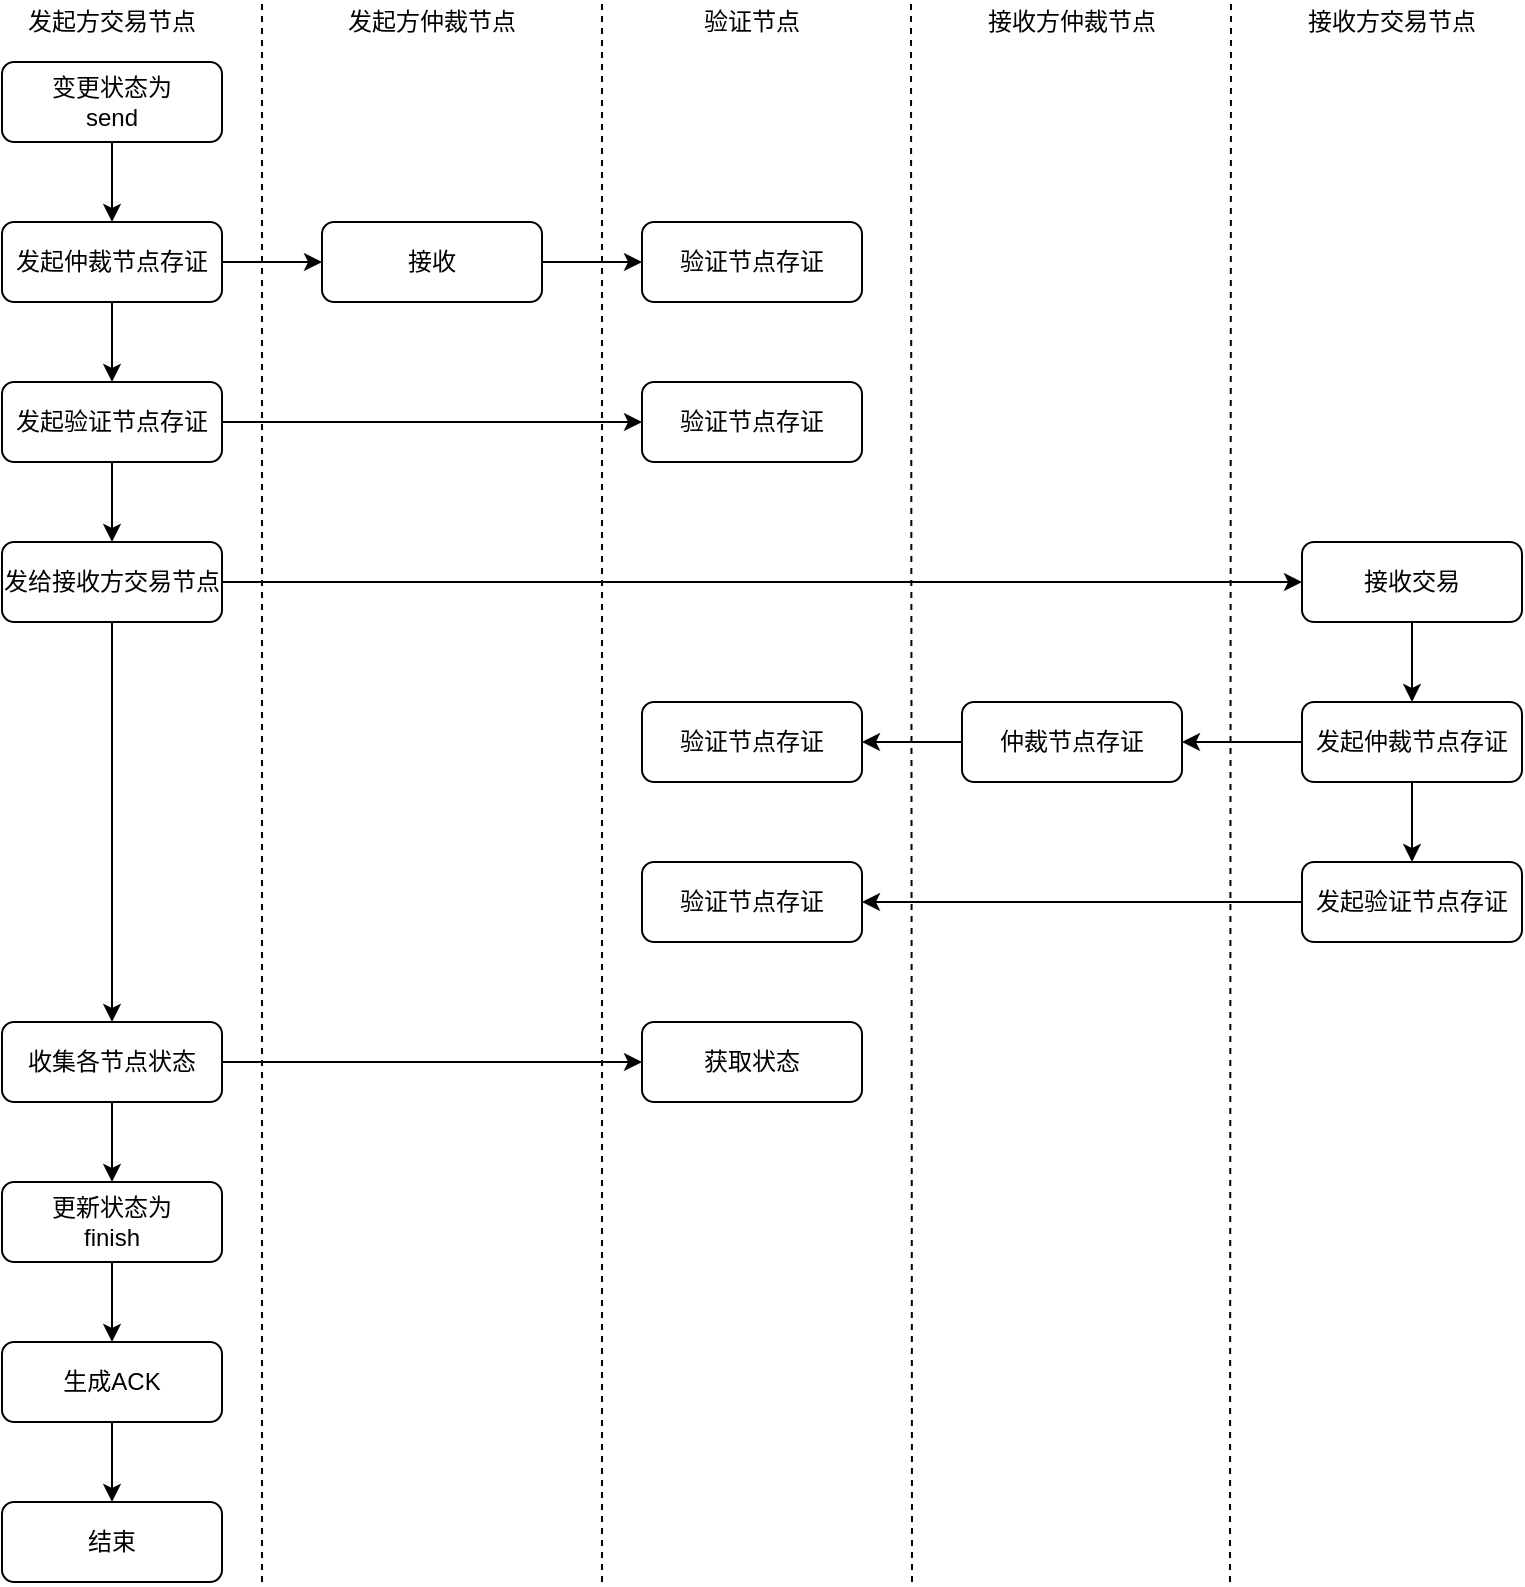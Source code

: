 <mxfile version="14.9.5" type="github">
  <diagram id="1faZD8WGENGasxZAvqAO" name="第 1 页">
    <mxGraphModel dx="1422" dy="794" grid="1" gridSize="10" guides="1" tooltips="1" connect="1" arrows="1" fold="1" page="1" pageScale="1" pageWidth="827" pageHeight="1169" math="0" shadow="0">
      <root>
        <mxCell id="0" />
        <mxCell id="1" parent="0" />
        <mxCell id="pw73F6XlvNSdIctJPHta-2" value="发起方交易节点" style="text;html=1;strokeColor=none;fillColor=none;align=center;verticalAlign=middle;whiteSpace=wrap;rounded=0;" vertex="1" parent="1">
          <mxGeometry x="40" y="50" width="110" height="20" as="geometry" />
        </mxCell>
        <mxCell id="pw73F6XlvNSdIctJPHta-3" value="发起方仲裁节点" style="text;html=1;strokeColor=none;fillColor=none;align=center;verticalAlign=middle;whiteSpace=wrap;rounded=0;" vertex="1" parent="1">
          <mxGeometry x="200" y="50" width="110" height="20" as="geometry" />
        </mxCell>
        <mxCell id="pw73F6XlvNSdIctJPHta-4" value="验证节点" style="text;html=1;strokeColor=none;fillColor=none;align=center;verticalAlign=middle;whiteSpace=wrap;rounded=0;" vertex="1" parent="1">
          <mxGeometry x="360" y="50" width="110" height="20" as="geometry" />
        </mxCell>
        <mxCell id="pw73F6XlvNSdIctJPHta-5" value="接收方仲裁节点" style="text;html=1;strokeColor=none;fillColor=none;align=center;verticalAlign=middle;whiteSpace=wrap;rounded=0;" vertex="1" parent="1">
          <mxGeometry x="520" y="50" width="110" height="20" as="geometry" />
        </mxCell>
        <mxCell id="pw73F6XlvNSdIctJPHta-6" value="接收方交易节点" style="text;html=1;strokeColor=none;fillColor=none;align=center;verticalAlign=middle;whiteSpace=wrap;rounded=0;" vertex="1" parent="1">
          <mxGeometry x="680" y="50" width="110" height="20" as="geometry" />
        </mxCell>
        <mxCell id="pw73F6XlvNSdIctJPHta-7" value="" style="endArrow=none;dashed=1;html=1;" edge="1" parent="1">
          <mxGeometry width="50" height="50" relative="1" as="geometry">
            <mxPoint x="170" y="840" as="sourcePoint" />
            <mxPoint x="170" y="50" as="targetPoint" />
          </mxGeometry>
        </mxCell>
        <mxCell id="pw73F6XlvNSdIctJPHta-8" value="" style="endArrow=none;dashed=1;html=1;" edge="1" parent="1">
          <mxGeometry width="50" height="50" relative="1" as="geometry">
            <mxPoint x="340" y="840" as="sourcePoint" />
            <mxPoint x="340" y="50" as="targetPoint" />
          </mxGeometry>
        </mxCell>
        <mxCell id="pw73F6XlvNSdIctJPHta-9" value="" style="endArrow=none;dashed=1;html=1;" edge="1" parent="1">
          <mxGeometry width="50" height="50" relative="1" as="geometry">
            <mxPoint x="495" y="840" as="sourcePoint" />
            <mxPoint x="494.5" y="50" as="targetPoint" />
          </mxGeometry>
        </mxCell>
        <mxCell id="pw73F6XlvNSdIctJPHta-10" value="" style="endArrow=none;dashed=1;html=1;" edge="1" parent="1">
          <mxGeometry width="50" height="50" relative="1" as="geometry">
            <mxPoint x="654" y="840" as="sourcePoint" />
            <mxPoint x="654.5" y="50" as="targetPoint" />
          </mxGeometry>
        </mxCell>
        <mxCell id="pw73F6XlvNSdIctJPHta-13" style="edgeStyle=orthogonalEdgeStyle;rounded=0;orthogonalLoop=1;jettySize=auto;html=1;exitX=1;exitY=0.5;exitDx=0;exitDy=0;" edge="1" parent="1" source="pw73F6XlvNSdIctJPHta-11" target="pw73F6XlvNSdIctJPHta-12">
          <mxGeometry relative="1" as="geometry" />
        </mxCell>
        <mxCell id="pw73F6XlvNSdIctJPHta-16" style="edgeStyle=orthogonalEdgeStyle;rounded=0;orthogonalLoop=1;jettySize=auto;html=1;exitX=0.5;exitY=1;exitDx=0;exitDy=0;" edge="1" parent="1" source="pw73F6XlvNSdIctJPHta-11" target="pw73F6XlvNSdIctJPHta-15">
          <mxGeometry relative="1" as="geometry" />
        </mxCell>
        <mxCell id="pw73F6XlvNSdIctJPHta-11" value="发起仲裁节点存证" style="rounded=1;whiteSpace=wrap;html=1;" vertex="1" parent="1">
          <mxGeometry x="40" y="160" width="110" height="40" as="geometry" />
        </mxCell>
        <mxCell id="pw73F6XlvNSdIctJPHta-47" style="edgeStyle=orthogonalEdgeStyle;rounded=0;orthogonalLoop=1;jettySize=auto;html=1;exitX=1;exitY=0.5;exitDx=0;exitDy=0;" edge="1" parent="1" source="pw73F6XlvNSdIctJPHta-12" target="pw73F6XlvNSdIctJPHta-46">
          <mxGeometry relative="1" as="geometry" />
        </mxCell>
        <mxCell id="pw73F6XlvNSdIctJPHta-12" value="接收" style="rounded=1;whiteSpace=wrap;html=1;" vertex="1" parent="1">
          <mxGeometry x="200" y="160" width="110" height="40" as="geometry" />
        </mxCell>
        <mxCell id="pw73F6XlvNSdIctJPHta-18" style="edgeStyle=orthogonalEdgeStyle;rounded=0;orthogonalLoop=1;jettySize=auto;html=1;exitX=1;exitY=0.5;exitDx=0;exitDy=0;" edge="1" parent="1" source="pw73F6XlvNSdIctJPHta-15" target="pw73F6XlvNSdIctJPHta-17">
          <mxGeometry relative="1" as="geometry" />
        </mxCell>
        <mxCell id="pw73F6XlvNSdIctJPHta-21" style="edgeStyle=orthogonalEdgeStyle;rounded=0;orthogonalLoop=1;jettySize=auto;html=1;exitX=0.5;exitY=1;exitDx=0;exitDy=0;" edge="1" parent="1" source="pw73F6XlvNSdIctJPHta-15" target="pw73F6XlvNSdIctJPHta-20">
          <mxGeometry relative="1" as="geometry" />
        </mxCell>
        <mxCell id="pw73F6XlvNSdIctJPHta-15" value="发起验证节点存证" style="rounded=1;whiteSpace=wrap;html=1;" vertex="1" parent="1">
          <mxGeometry x="40" y="240" width="110" height="40" as="geometry" />
        </mxCell>
        <mxCell id="pw73F6XlvNSdIctJPHta-17" value="验证节点存证" style="rounded=1;whiteSpace=wrap;html=1;" vertex="1" parent="1">
          <mxGeometry x="360" y="240" width="110" height="40" as="geometry" />
        </mxCell>
        <mxCell id="pw73F6XlvNSdIctJPHta-23" style="edgeStyle=orthogonalEdgeStyle;rounded=0;orthogonalLoop=1;jettySize=auto;html=1;exitX=1;exitY=0.5;exitDx=0;exitDy=0;" edge="1" parent="1" source="pw73F6XlvNSdIctJPHta-20" target="pw73F6XlvNSdIctJPHta-22">
          <mxGeometry relative="1" as="geometry" />
        </mxCell>
        <mxCell id="pw73F6XlvNSdIctJPHta-20" value="发给接收方交易节点" style="rounded=1;whiteSpace=wrap;html=1;" vertex="1" parent="1">
          <mxGeometry x="40" y="320" width="110" height="40" as="geometry" />
        </mxCell>
        <mxCell id="pw73F6XlvNSdIctJPHta-25" style="edgeStyle=orthogonalEdgeStyle;rounded=0;orthogonalLoop=1;jettySize=auto;html=1;exitX=0.5;exitY=1;exitDx=0;exitDy=0;" edge="1" parent="1" source="pw73F6XlvNSdIctJPHta-22" target="pw73F6XlvNSdIctJPHta-24">
          <mxGeometry relative="1" as="geometry" />
        </mxCell>
        <mxCell id="pw73F6XlvNSdIctJPHta-22" value="接收交易" style="rounded=1;whiteSpace=wrap;html=1;" vertex="1" parent="1">
          <mxGeometry x="690" y="320" width="110" height="40" as="geometry" />
        </mxCell>
        <mxCell id="pw73F6XlvNSdIctJPHta-27" style="edgeStyle=orthogonalEdgeStyle;rounded=0;orthogonalLoop=1;jettySize=auto;html=1;exitX=0;exitY=0.5;exitDx=0;exitDy=0;" edge="1" parent="1" source="pw73F6XlvNSdIctJPHta-24" target="pw73F6XlvNSdIctJPHta-26">
          <mxGeometry relative="1" as="geometry" />
        </mxCell>
        <mxCell id="pw73F6XlvNSdIctJPHta-30" style="edgeStyle=orthogonalEdgeStyle;rounded=0;orthogonalLoop=1;jettySize=auto;html=1;exitX=0.5;exitY=1;exitDx=0;exitDy=0;" edge="1" parent="1" source="pw73F6XlvNSdIctJPHta-24" target="pw73F6XlvNSdIctJPHta-29">
          <mxGeometry relative="1" as="geometry" />
        </mxCell>
        <mxCell id="pw73F6XlvNSdIctJPHta-24" value="发起仲裁节点存证" style="rounded=1;whiteSpace=wrap;html=1;" vertex="1" parent="1">
          <mxGeometry x="690" y="400" width="110" height="40" as="geometry" />
        </mxCell>
        <mxCell id="pw73F6XlvNSdIctJPHta-49" style="edgeStyle=orthogonalEdgeStyle;rounded=0;orthogonalLoop=1;jettySize=auto;html=1;exitX=0;exitY=0.5;exitDx=0;exitDy=0;" edge="1" parent="1" source="pw73F6XlvNSdIctJPHta-26" target="pw73F6XlvNSdIctJPHta-48">
          <mxGeometry relative="1" as="geometry" />
        </mxCell>
        <mxCell id="pw73F6XlvNSdIctJPHta-26" value="仲裁节点存证" style="rounded=1;whiteSpace=wrap;html=1;" vertex="1" parent="1">
          <mxGeometry x="520" y="400" width="110" height="40" as="geometry" />
        </mxCell>
        <mxCell id="pw73F6XlvNSdIctJPHta-32" style="edgeStyle=orthogonalEdgeStyle;rounded=0;orthogonalLoop=1;jettySize=auto;html=1;exitX=0;exitY=0.5;exitDx=0;exitDy=0;" edge="1" parent="1" source="pw73F6XlvNSdIctJPHta-29" target="pw73F6XlvNSdIctJPHta-31">
          <mxGeometry relative="1" as="geometry" />
        </mxCell>
        <mxCell id="pw73F6XlvNSdIctJPHta-29" value="发起验证节点存证" style="rounded=1;whiteSpace=wrap;html=1;" vertex="1" parent="1">
          <mxGeometry x="690" y="480" width="110" height="40" as="geometry" />
        </mxCell>
        <mxCell id="pw73F6XlvNSdIctJPHta-31" value="验证节点存证" style="rounded=1;whiteSpace=wrap;html=1;" vertex="1" parent="1">
          <mxGeometry x="360" y="480" width="110" height="40" as="geometry" />
        </mxCell>
        <mxCell id="pw73F6XlvNSdIctJPHta-39" style="edgeStyle=orthogonalEdgeStyle;rounded=0;orthogonalLoop=1;jettySize=auto;html=1;exitX=0.5;exitY=1;exitDx=0;exitDy=0;" edge="1" parent="1" source="pw73F6XlvNSdIctJPHta-36" target="pw73F6XlvNSdIctJPHta-38">
          <mxGeometry relative="1" as="geometry" />
        </mxCell>
        <mxCell id="pw73F6XlvNSdIctJPHta-53" style="edgeStyle=orthogonalEdgeStyle;rounded=0;orthogonalLoop=1;jettySize=auto;html=1;exitX=1;exitY=0.5;exitDx=0;exitDy=0;" edge="1" parent="1" source="pw73F6XlvNSdIctJPHta-36" target="pw73F6XlvNSdIctJPHta-52">
          <mxGeometry relative="1" as="geometry" />
        </mxCell>
        <mxCell id="pw73F6XlvNSdIctJPHta-36" value="收集各节点状态" style="rounded=1;whiteSpace=wrap;html=1;" vertex="1" parent="1">
          <mxGeometry x="40" y="560" width="110" height="40" as="geometry" />
        </mxCell>
        <mxCell id="pw73F6XlvNSdIctJPHta-38" value="更新状态为&lt;br&gt;finish" style="rounded=1;whiteSpace=wrap;html=1;" vertex="1" parent="1">
          <mxGeometry x="40" y="640" width="110" height="40" as="geometry" />
        </mxCell>
        <mxCell id="pw73F6XlvNSdIctJPHta-43" style="edgeStyle=orthogonalEdgeStyle;rounded=0;orthogonalLoop=1;jettySize=auto;html=1;exitX=0.5;exitY=1;exitDx=0;exitDy=0;" edge="1" parent="1" source="pw73F6XlvNSdIctJPHta-38" target="pw73F6XlvNSdIctJPHta-42">
          <mxGeometry relative="1" as="geometry">
            <mxPoint x="95" y="760" as="sourcePoint" />
          </mxGeometry>
        </mxCell>
        <mxCell id="pw73F6XlvNSdIctJPHta-45" style="edgeStyle=orthogonalEdgeStyle;rounded=0;orthogonalLoop=1;jettySize=auto;html=1;exitX=0.5;exitY=1;exitDx=0;exitDy=0;" edge="1" parent="1" source="pw73F6XlvNSdIctJPHta-42" target="pw73F6XlvNSdIctJPHta-44">
          <mxGeometry relative="1" as="geometry" />
        </mxCell>
        <mxCell id="pw73F6XlvNSdIctJPHta-42" value="生成ACK" style="rounded=1;whiteSpace=wrap;html=1;" vertex="1" parent="1">
          <mxGeometry x="40" y="720" width="110" height="40" as="geometry" />
        </mxCell>
        <mxCell id="pw73F6XlvNSdIctJPHta-44" value="结束" style="rounded=1;whiteSpace=wrap;html=1;" vertex="1" parent="1">
          <mxGeometry x="40" y="800" width="110" height="40" as="geometry" />
        </mxCell>
        <mxCell id="pw73F6XlvNSdIctJPHta-46" value="验证节点存证" style="rounded=1;whiteSpace=wrap;html=1;" vertex="1" parent="1">
          <mxGeometry x="360" y="160" width="110" height="40" as="geometry" />
        </mxCell>
        <mxCell id="pw73F6XlvNSdIctJPHta-48" value="验证节点存证" style="rounded=1;whiteSpace=wrap;html=1;" vertex="1" parent="1">
          <mxGeometry x="360" y="400" width="110" height="40" as="geometry" />
        </mxCell>
        <mxCell id="pw73F6XlvNSdIctJPHta-51" style="edgeStyle=orthogonalEdgeStyle;rounded=0;orthogonalLoop=1;jettySize=auto;html=1;exitX=0.5;exitY=1;exitDx=0;exitDy=0;entryX=0.5;entryY=0;entryDx=0;entryDy=0;" edge="1" parent="1" source="pw73F6XlvNSdIctJPHta-20" target="pw73F6XlvNSdIctJPHta-36">
          <mxGeometry relative="1" as="geometry">
            <mxPoint x="95" y="440" as="sourcePoint" />
          </mxGeometry>
        </mxCell>
        <mxCell id="pw73F6XlvNSdIctJPHta-52" value="获取状态" style="rounded=1;whiteSpace=wrap;html=1;" vertex="1" parent="1">
          <mxGeometry x="360" y="560" width="110" height="40" as="geometry" />
        </mxCell>
        <mxCell id="pw73F6XlvNSdIctJPHta-57" style="edgeStyle=orthogonalEdgeStyle;rounded=0;orthogonalLoop=1;jettySize=auto;html=1;exitX=0.5;exitY=1;exitDx=0;exitDy=0;entryX=0.5;entryY=0;entryDx=0;entryDy=0;" edge="1" parent="1" source="pw73F6XlvNSdIctJPHta-56" target="pw73F6XlvNSdIctJPHta-11">
          <mxGeometry relative="1" as="geometry" />
        </mxCell>
        <mxCell id="pw73F6XlvNSdIctJPHta-56" value="变更状态为&lt;br&gt;send" style="rounded=1;whiteSpace=wrap;html=1;" vertex="1" parent="1">
          <mxGeometry x="40" y="80" width="110" height="40" as="geometry" />
        </mxCell>
      </root>
    </mxGraphModel>
  </diagram>
</mxfile>
